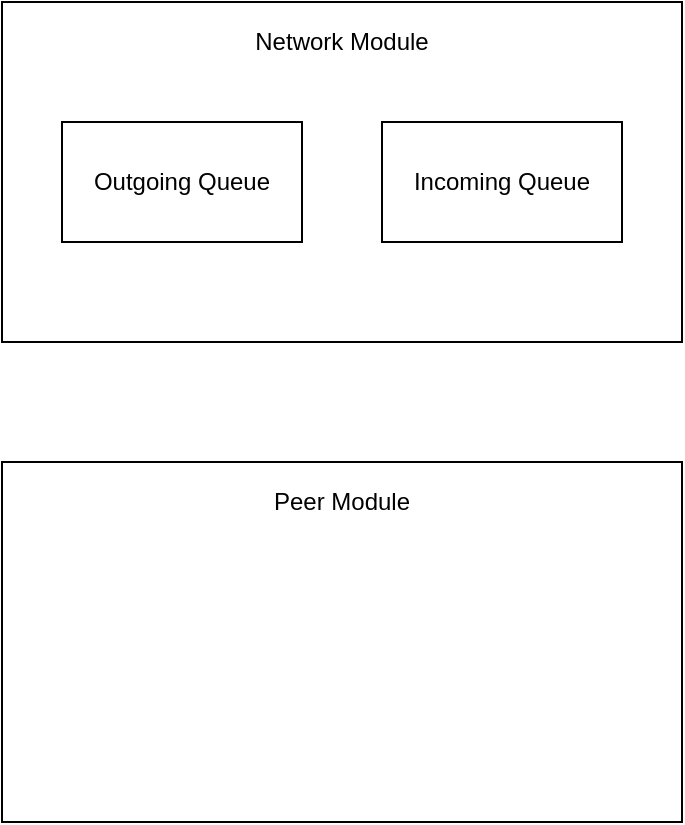 <mxfile version="15.3.7" type="github"><diagram id="PdFycrB_7tTO06IGKe78" name="Page-1"><mxGraphModel dx="1392" dy="768" grid="1" gridSize="10" guides="1" tooltips="1" connect="1" arrows="1" fold="1" page="1" pageScale="1" pageWidth="850" pageHeight="1100" math="0" shadow="0"><root><mxCell id="0"/><mxCell id="1" parent="0"/><mxCell id="V9hSGpoynFK66KpAbuJG-1" value="" style="rounded=0;whiteSpace=wrap;html=1;" vertex="1" parent="1"><mxGeometry x="270" y="100" width="340" height="170" as="geometry"/></mxCell><mxCell id="V9hSGpoynFK66KpAbuJG-2" value="Network Module" style="text;html=1;strokeColor=none;fillColor=none;align=center;verticalAlign=middle;whiteSpace=wrap;rounded=0;" vertex="1" parent="1"><mxGeometry x="360" y="110" width="160" height="20" as="geometry"/></mxCell><mxCell id="V9hSGpoynFK66KpAbuJG-3" value="Outgoing Queue" style="rounded=0;whiteSpace=wrap;html=1;" vertex="1" parent="1"><mxGeometry x="300" y="160" width="120" height="60" as="geometry"/></mxCell><mxCell id="V9hSGpoynFK66KpAbuJG-4" value="Incoming Queue" style="rounded=0;whiteSpace=wrap;html=1;" vertex="1" parent="1"><mxGeometry x="460" y="160" width="120" height="60" as="geometry"/></mxCell><mxCell id="V9hSGpoynFK66KpAbuJG-5" value="" style="rounded=0;whiteSpace=wrap;html=1;" vertex="1" parent="1"><mxGeometry x="270" y="330" width="340" height="180" as="geometry"/></mxCell><mxCell id="V9hSGpoynFK66KpAbuJG-6" value="Peer Module" style="text;html=1;strokeColor=none;fillColor=none;align=center;verticalAlign=middle;whiteSpace=wrap;rounded=0;" vertex="1" parent="1"><mxGeometry x="360" y="340" width="160" height="20" as="geometry"/></mxCell></root></mxGraphModel></diagram></mxfile>